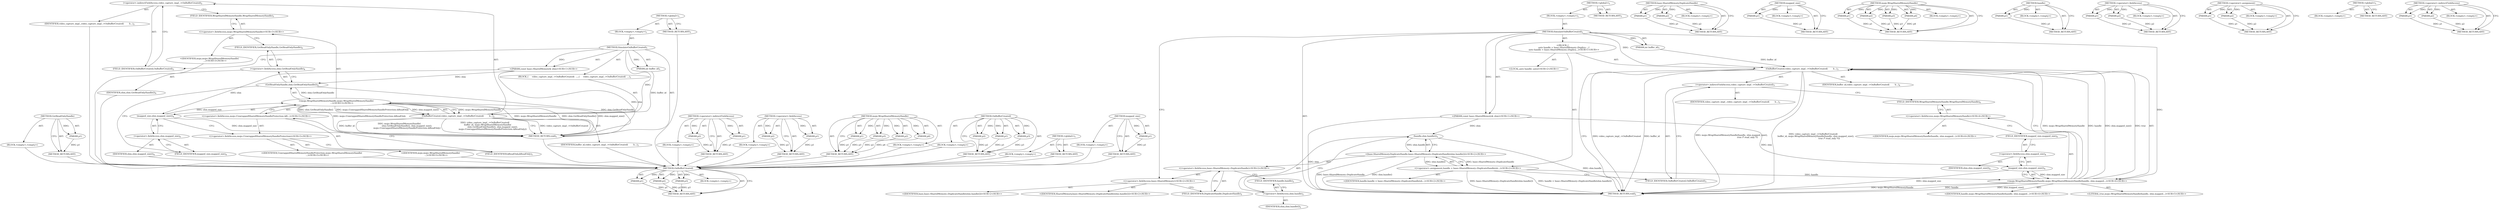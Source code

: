 digraph "mapped_size" {
vulnerable_84 [label=<(METHOD,OnBufferCreated)>];
vulnerable_85 [label=<(PARAM,p1)>];
vulnerable_86 [label=<(PARAM,p2)>];
vulnerable_87 [label=<(PARAM,p3)>];
vulnerable_88 [label=<(BLOCK,&lt;empty&gt;,&lt;empty&gt;)>];
vulnerable_89 [label=<(METHOD_RETURN,ANY)>];
vulnerable_6 [label=<(METHOD,&lt;global&gt;)<SUB>1</SUB>>];
vulnerable_7 [label=<(BLOCK,&lt;empty&gt;,&lt;empty&gt;)<SUB>1</SUB>>];
vulnerable_8 [label=<(METHOD,SimulateOnBufferCreated)<SUB>1</SUB>>];
vulnerable_9 [label=<(PARAM,int buffer_id)<SUB>1</SUB>>];
vulnerable_10 [label="<(PARAM,const base::SharedMemory&amp; shm)<SUB>1</SUB>>"];
vulnerable_11 [label="<(BLOCK,{
    auto handle = base::SharedMemory::Duplica...,{
    auto handle = base::SharedMemory::Duplica...)<SUB>1</SUB>>"];
vulnerable_12 [label="<(LOCAL,auto handle: auto)<SUB>2</SUB>>"];
vulnerable_13 [label="<(&lt;operator&gt;.assignment,handle = base::SharedMemory::DuplicateHandle(sh...)<SUB>2</SUB>>"];
vulnerable_14 [label="<(IDENTIFIER,handle,handle = base::SharedMemory::DuplicateHandle(sh...)<SUB>2</SUB>>"];
vulnerable_15 [label="<(base.SharedMemory.DuplicateHandle,base::SharedMemory::DuplicateHandle(shm.handle()))<SUB>2</SUB>>"];
vulnerable_16 [label="<(&lt;operator&gt;.fieldAccess,base::SharedMemory::DuplicateHandle)<SUB>2</SUB>>"];
vulnerable_17 [label="<(&lt;operator&gt;.fieldAccess,base::SharedMemory)<SUB>2</SUB>>"];
vulnerable_18 [label="<(IDENTIFIER,base,base::SharedMemory::DuplicateHandle(shm.handle()))<SUB>2</SUB>>"];
vulnerable_19 [label="<(IDENTIFIER,SharedMemory,base::SharedMemory::DuplicateHandle(shm.handle()))<SUB>2</SUB>>"];
vulnerable_20 [label=<(FIELD_IDENTIFIER,DuplicateHandle,DuplicateHandle)<SUB>2</SUB>>];
vulnerable_21 [label=<(handle,shm.handle())<SUB>2</SUB>>];
vulnerable_22 [label=<(&lt;operator&gt;.fieldAccess,shm.handle)<SUB>2</SUB>>];
vulnerable_23 [label=<(IDENTIFIER,shm,shm.handle())<SUB>2</SUB>>];
vulnerable_24 [label=<(FIELD_IDENTIFIER,handle,handle)<SUB>2</SUB>>];
vulnerable_25 [label=<(OnBufferCreated,video_capture_impl_-&gt;OnBufferCreated(
        b...)<SUB>3</SUB>>];
vulnerable_26 [label=<(&lt;operator&gt;.indirectFieldAccess,video_capture_impl_-&gt;OnBufferCreated)<SUB>3</SUB>>];
vulnerable_27 [label=<(IDENTIFIER,video_capture_impl_,video_capture_impl_-&gt;OnBufferCreated(
        b...)<SUB>3</SUB>>];
vulnerable_28 [label=<(FIELD_IDENTIFIER,OnBufferCreated,OnBufferCreated)<SUB>3</SUB>>];
vulnerable_29 [label=<(IDENTIFIER,buffer_id,video_capture_impl_-&gt;OnBufferCreated(
        b...)<SUB>4</SUB>>];
vulnerable_30 [label="<(mojo.WrapSharedMemoryHandle,mojo::WrapSharedMemoryHandle(handle, shm.mapped...)<SUB>4</SUB>>"];
vulnerable_31 [label="<(&lt;operator&gt;.fieldAccess,mojo::WrapSharedMemoryHandle)<SUB>4</SUB>>"];
vulnerable_32 [label="<(IDENTIFIER,mojo,mojo::WrapSharedMemoryHandle(handle, shm.mapped...)<SUB>4</SUB>>"];
vulnerable_33 [label=<(FIELD_IDENTIFIER,WrapSharedMemoryHandle,WrapSharedMemoryHandle)<SUB>4</SUB>>];
vulnerable_34 [label="<(IDENTIFIER,handle,mojo::WrapSharedMemoryHandle(handle, shm.mapped...)<SUB>4</SUB>>"];
vulnerable_35 [label=<(mapped_size,shm.mapped_size())<SUB>4</SUB>>];
vulnerable_36 [label=<(&lt;operator&gt;.fieldAccess,shm.mapped_size)<SUB>4</SUB>>];
vulnerable_37 [label=<(IDENTIFIER,shm,shm.mapped_size())<SUB>4</SUB>>];
vulnerable_38 [label=<(FIELD_IDENTIFIER,mapped_size,mapped_size)<SUB>4</SUB>>];
vulnerable_39 [label="<(LITERAL,true,mojo::WrapSharedMemoryHandle(handle, shm.mapped...)<SUB>5</SUB>>"];
vulnerable_40 [label=<(METHOD_RETURN,void)<SUB>1</SUB>>];
vulnerable_42 [label=<(METHOD_RETURN,ANY)<SUB>1</SUB>>];
vulnerable_70 [label=<(METHOD,base.SharedMemory.DuplicateHandle)>];
vulnerable_71 [label=<(PARAM,p1)>];
vulnerable_72 [label=<(PARAM,p2)>];
vulnerable_73 [label=<(BLOCK,&lt;empty&gt;,&lt;empty&gt;)>];
vulnerable_74 [label=<(METHOD_RETURN,ANY)>];
vulnerable_102 [label=<(METHOD,mapped_size)>];
vulnerable_103 [label=<(PARAM,p1)>];
vulnerable_104 [label=<(BLOCK,&lt;empty&gt;,&lt;empty&gt;)>];
vulnerable_105 [label=<(METHOD_RETURN,ANY)>];
vulnerable_95 [label=<(METHOD,mojo.WrapSharedMemoryHandle)>];
vulnerable_96 [label=<(PARAM,p1)>];
vulnerable_97 [label=<(PARAM,p2)>];
vulnerable_98 [label=<(PARAM,p3)>];
vulnerable_99 [label=<(PARAM,p4)>];
vulnerable_100 [label=<(BLOCK,&lt;empty&gt;,&lt;empty&gt;)>];
vulnerable_101 [label=<(METHOD_RETURN,ANY)>];
vulnerable_80 [label=<(METHOD,handle)>];
vulnerable_81 [label=<(PARAM,p1)>];
vulnerable_82 [label=<(BLOCK,&lt;empty&gt;,&lt;empty&gt;)>];
vulnerable_83 [label=<(METHOD_RETURN,ANY)>];
vulnerable_75 [label=<(METHOD,&lt;operator&gt;.fieldAccess)>];
vulnerable_76 [label=<(PARAM,p1)>];
vulnerable_77 [label=<(PARAM,p2)>];
vulnerable_78 [label=<(BLOCK,&lt;empty&gt;,&lt;empty&gt;)>];
vulnerable_79 [label=<(METHOD_RETURN,ANY)>];
vulnerable_65 [label=<(METHOD,&lt;operator&gt;.assignment)>];
vulnerable_66 [label=<(PARAM,p1)>];
vulnerable_67 [label=<(PARAM,p2)>];
vulnerable_68 [label=<(BLOCK,&lt;empty&gt;,&lt;empty&gt;)>];
vulnerable_69 [label=<(METHOD_RETURN,ANY)>];
vulnerable_59 [label=<(METHOD,&lt;global&gt;)<SUB>1</SUB>>];
vulnerable_60 [label=<(BLOCK,&lt;empty&gt;,&lt;empty&gt;)>];
vulnerable_61 [label=<(METHOD_RETURN,ANY)>];
vulnerable_90 [label=<(METHOD,&lt;operator&gt;.indirectFieldAccess)>];
vulnerable_91 [label=<(PARAM,p1)>];
vulnerable_92 [label=<(PARAM,p2)>];
vulnerable_93 [label=<(BLOCK,&lt;empty&gt;,&lt;empty&gt;)>];
vulnerable_94 [label=<(METHOD_RETURN,ANY)>];
fixed_80 [label=<(METHOD,GetReadOnlyHandle)>];
fixed_81 [label=<(PARAM,p1)>];
fixed_82 [label=<(BLOCK,&lt;empty&gt;,&lt;empty&gt;)>];
fixed_83 [label=<(METHOD_RETURN,ANY)>];
fixed_6 [label=<(METHOD,&lt;global&gt;)<SUB>1</SUB>>];
fixed_7 [label=<(BLOCK,&lt;empty&gt;,&lt;empty&gt;)<SUB>1</SUB>>];
fixed_8 [label=<(METHOD,SimulateOnBufferCreated)<SUB>1</SUB>>];
fixed_9 [label=<(PARAM,int buffer_id)<SUB>1</SUB>>];
fixed_10 [label="<(PARAM,const base::SharedMemory&amp; shm)<SUB>1</SUB>>"];
fixed_11 [label=<(BLOCK,{
     video_capture_impl_-&gt;OnBufferCreated(
  ...,{
     video_capture_impl_-&gt;OnBufferCreated(
  ...)<SUB>1</SUB>>];
fixed_12 [label=<(OnBufferCreated,video_capture_impl_-&gt;OnBufferCreated(
        b...)<SUB>2</SUB>>];
fixed_13 [label=<(&lt;operator&gt;.indirectFieldAccess,video_capture_impl_-&gt;OnBufferCreated)<SUB>2</SUB>>];
fixed_14 [label=<(IDENTIFIER,video_capture_impl_,video_capture_impl_-&gt;OnBufferCreated(
        b...)<SUB>2</SUB>>];
fixed_15 [label=<(FIELD_IDENTIFIER,OnBufferCreated,OnBufferCreated)<SUB>2</SUB>>];
fixed_16 [label=<(IDENTIFIER,buffer_id,video_capture_impl_-&gt;OnBufferCreated(
        b...)<SUB>3</SUB>>];
fixed_17 [label="<(mojo.WrapSharedMemoryHandle,mojo::WrapSharedMemoryHandle(
                 ...)<SUB>3</SUB>>"];
fixed_18 [label="<(&lt;operator&gt;.fieldAccess,mojo::WrapSharedMemoryHandle)<SUB>3</SUB>>"];
fixed_19 [label="<(IDENTIFIER,mojo,mojo::WrapSharedMemoryHandle(
                 ...)<SUB>3</SUB>>"];
fixed_20 [label=<(FIELD_IDENTIFIER,WrapSharedMemoryHandle,WrapSharedMemoryHandle)<SUB>3</SUB>>];
fixed_21 [label=<(GetReadOnlyHandle,shm.GetReadOnlyHandle())<SUB>4</SUB>>];
fixed_22 [label=<(&lt;operator&gt;.fieldAccess,shm.GetReadOnlyHandle)<SUB>4</SUB>>];
fixed_23 [label=<(IDENTIFIER,shm,shm.GetReadOnlyHandle())<SUB>4</SUB>>];
fixed_24 [label=<(FIELD_IDENTIFIER,GetReadOnlyHandle,GetReadOnlyHandle)<SUB>4</SUB>>];
fixed_25 [label=<(mapped_size,shm.mapped_size())<SUB>4</SUB>>];
fixed_26 [label=<(&lt;operator&gt;.fieldAccess,shm.mapped_size)<SUB>4</SUB>>];
fixed_27 [label=<(IDENTIFIER,shm,shm.mapped_size())<SUB>4</SUB>>];
fixed_28 [label=<(FIELD_IDENTIFIER,mapped_size,mapped_size)<SUB>4</SUB>>];
fixed_29 [label="<(&lt;operator&gt;.fieldAccess,mojo::UnwrappedSharedMemoryHandleProtection::kR...)<SUB>5</SUB>>"];
fixed_30 [label="<(&lt;operator&gt;.fieldAccess,mojo::UnwrappedSharedMemoryHandleProtection)<SUB>5</SUB>>"];
fixed_31 [label="<(IDENTIFIER,mojo,mojo::WrapSharedMemoryHandle(
                 ...)<SUB>5</SUB>>"];
fixed_32 [label="<(IDENTIFIER,UnwrappedSharedMemoryHandleProtection,mojo::WrapSharedMemoryHandle(
                 ...)<SUB>5</SUB>>"];
fixed_33 [label=<(FIELD_IDENTIFIER,kReadOnly,kReadOnly)<SUB>5</SUB>>];
fixed_34 [label=<(METHOD_RETURN,void)<SUB>1</SUB>>];
fixed_36 [label=<(METHOD_RETURN,ANY)<SUB>1</SUB>>];
fixed_63 [label=<(METHOD,&lt;operator&gt;.indirectFieldAccess)>];
fixed_64 [label=<(PARAM,p1)>];
fixed_65 [label=<(PARAM,p2)>];
fixed_66 [label=<(BLOCK,&lt;empty&gt;,&lt;empty&gt;)>];
fixed_67 [label=<(METHOD_RETURN,ANY)>];
fixed_75 [label=<(METHOD,&lt;operator&gt;.fieldAccess)>];
fixed_76 [label=<(PARAM,p1)>];
fixed_77 [label=<(PARAM,p2)>];
fixed_78 [label=<(BLOCK,&lt;empty&gt;,&lt;empty&gt;)>];
fixed_79 [label=<(METHOD_RETURN,ANY)>];
fixed_68 [label=<(METHOD,mojo.WrapSharedMemoryHandle)>];
fixed_69 [label=<(PARAM,p1)>];
fixed_70 [label=<(PARAM,p2)>];
fixed_71 [label=<(PARAM,p3)>];
fixed_72 [label=<(PARAM,p4)>];
fixed_73 [label=<(BLOCK,&lt;empty&gt;,&lt;empty&gt;)>];
fixed_74 [label=<(METHOD_RETURN,ANY)>];
fixed_57 [label=<(METHOD,OnBufferCreated)>];
fixed_58 [label=<(PARAM,p1)>];
fixed_59 [label=<(PARAM,p2)>];
fixed_60 [label=<(PARAM,p3)>];
fixed_61 [label=<(BLOCK,&lt;empty&gt;,&lt;empty&gt;)>];
fixed_62 [label=<(METHOD_RETURN,ANY)>];
fixed_51 [label=<(METHOD,&lt;global&gt;)<SUB>1</SUB>>];
fixed_52 [label=<(BLOCK,&lt;empty&gt;,&lt;empty&gt;)>];
fixed_53 [label=<(METHOD_RETURN,ANY)>];
fixed_84 [label=<(METHOD,mapped_size)>];
fixed_85 [label=<(PARAM,p1)>];
fixed_86 [label=<(BLOCK,&lt;empty&gt;,&lt;empty&gt;)>];
fixed_87 [label=<(METHOD_RETURN,ANY)>];
vulnerable_84 -> vulnerable_85  [key=0, label="AST: "];
vulnerable_84 -> vulnerable_85  [key=1, label="DDG: "];
vulnerable_84 -> vulnerable_88  [key=0, label="AST: "];
vulnerable_84 -> vulnerable_86  [key=0, label="AST: "];
vulnerable_84 -> vulnerable_86  [key=1, label="DDG: "];
vulnerable_84 -> vulnerable_89  [key=0, label="AST: "];
vulnerable_84 -> vulnerable_89  [key=1, label="CFG: "];
vulnerable_84 -> vulnerable_87  [key=0, label="AST: "];
vulnerable_84 -> vulnerable_87  [key=1, label="DDG: "];
vulnerable_85 -> vulnerable_89  [key=0, label="DDG: p1"];
vulnerable_86 -> vulnerable_89  [key=0, label="DDG: p2"];
vulnerable_87 -> vulnerable_89  [key=0, label="DDG: p3"];
vulnerable_6 -> vulnerable_7  [key=0, label="AST: "];
vulnerable_6 -> vulnerable_42  [key=0, label="AST: "];
vulnerable_6 -> vulnerable_42  [key=1, label="CFG: "];
vulnerable_7 -> vulnerable_8  [key=0, label="AST: "];
vulnerable_8 -> vulnerable_9  [key=0, label="AST: "];
vulnerable_8 -> vulnerable_9  [key=1, label="DDG: "];
vulnerable_8 -> vulnerable_10  [key=0, label="AST: "];
vulnerable_8 -> vulnerable_10  [key=1, label="DDG: "];
vulnerable_8 -> vulnerable_11  [key=0, label="AST: "];
vulnerable_8 -> vulnerable_40  [key=0, label="AST: "];
vulnerable_8 -> vulnerable_17  [key=0, label="CFG: "];
vulnerable_8 -> vulnerable_25  [key=0, label="DDG: "];
vulnerable_8 -> vulnerable_30  [key=0, label="DDG: "];
vulnerable_9 -> vulnerable_25  [key=0, label="DDG: buffer_id"];
vulnerable_10 -> vulnerable_40  [key=0, label="DDG: shm"];
vulnerable_10 -> vulnerable_21  [key=0, label="DDG: shm"];
vulnerable_10 -> vulnerable_35  [key=0, label="DDG: shm"];
vulnerable_11 -> vulnerable_12  [key=0, label="AST: "];
vulnerable_11 -> vulnerable_13  [key=0, label="AST: "];
vulnerable_11 -> vulnerable_25  [key=0, label="AST: "];
vulnerable_13 -> vulnerable_14  [key=0, label="AST: "];
vulnerable_13 -> vulnerable_15  [key=0, label="AST: "];
vulnerable_13 -> vulnerable_28  [key=0, label="CFG: "];
vulnerable_13 -> vulnerable_40  [key=0, label="DDG: base::SharedMemory::DuplicateHandle(shm.handle())"];
vulnerable_13 -> vulnerable_40  [key=1, label="DDG: handle = base::SharedMemory::DuplicateHandle(shm.handle())"];
vulnerable_13 -> vulnerable_30  [key=0, label="DDG: handle"];
vulnerable_15 -> vulnerable_16  [key=0, label="AST: "];
vulnerable_15 -> vulnerable_21  [key=0, label="AST: "];
vulnerable_15 -> vulnerable_13  [key=0, label="CFG: "];
vulnerable_15 -> vulnerable_13  [key=1, label="DDG: base::SharedMemory::DuplicateHandle"];
vulnerable_15 -> vulnerable_13  [key=2, label="DDG: shm.handle()"];
vulnerable_15 -> vulnerable_40  [key=0, label="DDG: base::SharedMemory::DuplicateHandle"];
vulnerable_15 -> vulnerable_40  [key=1, label="DDG: shm.handle()"];
vulnerable_16 -> vulnerable_17  [key=0, label="AST: "];
vulnerable_16 -> vulnerable_20  [key=0, label="AST: "];
vulnerable_16 -> vulnerable_24  [key=0, label="CFG: "];
vulnerable_17 -> vulnerable_18  [key=0, label="AST: "];
vulnerable_17 -> vulnerable_19  [key=0, label="AST: "];
vulnerable_17 -> vulnerable_20  [key=0, label="CFG: "];
vulnerable_20 -> vulnerable_16  [key=0, label="CFG: "];
vulnerable_21 -> vulnerable_22  [key=0, label="AST: "];
vulnerable_21 -> vulnerable_15  [key=0, label="CFG: "];
vulnerable_21 -> vulnerable_15  [key=1, label="DDG: shm.handle"];
vulnerable_21 -> vulnerable_40  [key=0, label="DDG: shm.handle"];
vulnerable_22 -> vulnerable_23  [key=0, label="AST: "];
vulnerable_22 -> vulnerable_24  [key=0, label="AST: "];
vulnerable_22 -> vulnerable_21  [key=0, label="CFG: "];
vulnerable_24 -> vulnerable_22  [key=0, label="CFG: "];
vulnerable_25 -> vulnerable_26  [key=0, label="AST: "];
vulnerable_25 -> vulnerable_29  [key=0, label="AST: "];
vulnerable_25 -> vulnerable_30  [key=0, label="AST: "];
vulnerable_25 -> vulnerable_40  [key=0, label="CFG: "];
vulnerable_25 -> vulnerable_40  [key=1, label="DDG: video_capture_impl_-&gt;OnBufferCreated"];
vulnerable_25 -> vulnerable_40  [key=2, label="DDG: buffer_id"];
vulnerable_25 -> vulnerable_40  [key=3, label="DDG: mojo::WrapSharedMemoryHandle(handle, shm.mapped_size(),
                                                true /* read_only */)"];
vulnerable_25 -> vulnerable_40  [key=4, label="DDG: video_capture_impl_-&gt;OnBufferCreated(
        buffer_id, mojo::WrapSharedMemoryHandle(handle, shm.mapped_size(),
                                                true /* read_only */))"];
vulnerable_26 -> vulnerable_27  [key=0, label="AST: "];
vulnerable_26 -> vulnerable_28  [key=0, label="AST: "];
vulnerable_26 -> vulnerable_33  [key=0, label="CFG: "];
vulnerable_28 -> vulnerable_26  [key=0, label="CFG: "];
vulnerable_30 -> vulnerable_31  [key=0, label="AST: "];
vulnerable_30 -> vulnerable_34  [key=0, label="AST: "];
vulnerable_30 -> vulnerable_35  [key=0, label="AST: "];
vulnerable_30 -> vulnerable_39  [key=0, label="AST: "];
vulnerable_30 -> vulnerable_25  [key=0, label="CFG: "];
vulnerable_30 -> vulnerable_25  [key=1, label="DDG: mojo::WrapSharedMemoryHandle"];
vulnerable_30 -> vulnerable_25  [key=2, label="DDG: handle"];
vulnerable_30 -> vulnerable_25  [key=3, label="DDG: shm.mapped_size()"];
vulnerable_30 -> vulnerable_25  [key=4, label="DDG: true"];
vulnerable_30 -> vulnerable_40  [key=0, label="DDG: mojo::WrapSharedMemoryHandle"];
vulnerable_30 -> vulnerable_40  [key=1, label="DDG: handle"];
vulnerable_30 -> vulnerable_40  [key=2, label="DDG: shm.mapped_size()"];
vulnerable_31 -> vulnerable_32  [key=0, label="AST: "];
vulnerable_31 -> vulnerable_33  [key=0, label="AST: "];
vulnerable_31 -> vulnerable_38  [key=0, label="CFG: "];
vulnerable_33 -> vulnerable_31  [key=0, label="CFG: "];
vulnerable_35 -> vulnerable_36  [key=0, label="AST: "];
vulnerable_35 -> vulnerable_30  [key=0, label="CFG: "];
vulnerable_35 -> vulnerable_30  [key=1, label="DDG: shm.mapped_size"];
vulnerable_35 -> vulnerable_40  [key=0, label="DDG: shm.mapped_size"];
vulnerable_36 -> vulnerable_37  [key=0, label="AST: "];
vulnerable_36 -> vulnerable_38  [key=0, label="AST: "];
vulnerable_36 -> vulnerable_35  [key=0, label="CFG: "];
vulnerable_38 -> vulnerable_36  [key=0, label="CFG: "];
vulnerable_70 -> vulnerable_71  [key=0, label="AST: "];
vulnerable_70 -> vulnerable_71  [key=1, label="DDG: "];
vulnerable_70 -> vulnerable_73  [key=0, label="AST: "];
vulnerable_70 -> vulnerable_72  [key=0, label="AST: "];
vulnerable_70 -> vulnerable_72  [key=1, label="DDG: "];
vulnerable_70 -> vulnerable_74  [key=0, label="AST: "];
vulnerable_70 -> vulnerable_74  [key=1, label="CFG: "];
vulnerable_71 -> vulnerable_74  [key=0, label="DDG: p1"];
vulnerable_72 -> vulnerable_74  [key=0, label="DDG: p2"];
vulnerable_102 -> vulnerable_103  [key=0, label="AST: "];
vulnerable_102 -> vulnerable_103  [key=1, label="DDG: "];
vulnerable_102 -> vulnerable_104  [key=0, label="AST: "];
vulnerable_102 -> vulnerable_105  [key=0, label="AST: "];
vulnerable_102 -> vulnerable_105  [key=1, label="CFG: "];
vulnerable_103 -> vulnerable_105  [key=0, label="DDG: p1"];
vulnerable_95 -> vulnerable_96  [key=0, label="AST: "];
vulnerable_95 -> vulnerable_96  [key=1, label="DDG: "];
vulnerable_95 -> vulnerable_100  [key=0, label="AST: "];
vulnerable_95 -> vulnerable_97  [key=0, label="AST: "];
vulnerable_95 -> vulnerable_97  [key=1, label="DDG: "];
vulnerable_95 -> vulnerable_101  [key=0, label="AST: "];
vulnerable_95 -> vulnerable_101  [key=1, label="CFG: "];
vulnerable_95 -> vulnerable_98  [key=0, label="AST: "];
vulnerable_95 -> vulnerable_98  [key=1, label="DDG: "];
vulnerable_95 -> vulnerable_99  [key=0, label="AST: "];
vulnerable_95 -> vulnerable_99  [key=1, label="DDG: "];
vulnerable_96 -> vulnerable_101  [key=0, label="DDG: p1"];
vulnerable_97 -> vulnerable_101  [key=0, label="DDG: p2"];
vulnerable_98 -> vulnerable_101  [key=0, label="DDG: p3"];
vulnerable_99 -> vulnerable_101  [key=0, label="DDG: p4"];
vulnerable_80 -> vulnerable_81  [key=0, label="AST: "];
vulnerable_80 -> vulnerable_81  [key=1, label="DDG: "];
vulnerable_80 -> vulnerable_82  [key=0, label="AST: "];
vulnerable_80 -> vulnerable_83  [key=0, label="AST: "];
vulnerable_80 -> vulnerable_83  [key=1, label="CFG: "];
vulnerable_81 -> vulnerable_83  [key=0, label="DDG: p1"];
vulnerable_75 -> vulnerable_76  [key=0, label="AST: "];
vulnerable_75 -> vulnerable_76  [key=1, label="DDG: "];
vulnerable_75 -> vulnerable_78  [key=0, label="AST: "];
vulnerable_75 -> vulnerable_77  [key=0, label="AST: "];
vulnerable_75 -> vulnerable_77  [key=1, label="DDG: "];
vulnerable_75 -> vulnerable_79  [key=0, label="AST: "];
vulnerable_75 -> vulnerable_79  [key=1, label="CFG: "];
vulnerable_76 -> vulnerable_79  [key=0, label="DDG: p1"];
vulnerable_77 -> vulnerable_79  [key=0, label="DDG: p2"];
vulnerable_65 -> vulnerable_66  [key=0, label="AST: "];
vulnerable_65 -> vulnerable_66  [key=1, label="DDG: "];
vulnerable_65 -> vulnerable_68  [key=0, label="AST: "];
vulnerable_65 -> vulnerable_67  [key=0, label="AST: "];
vulnerable_65 -> vulnerable_67  [key=1, label="DDG: "];
vulnerable_65 -> vulnerable_69  [key=0, label="AST: "];
vulnerable_65 -> vulnerable_69  [key=1, label="CFG: "];
vulnerable_66 -> vulnerable_69  [key=0, label="DDG: p1"];
vulnerable_67 -> vulnerable_69  [key=0, label="DDG: p2"];
vulnerable_59 -> vulnerable_60  [key=0, label="AST: "];
vulnerable_59 -> vulnerable_61  [key=0, label="AST: "];
vulnerable_59 -> vulnerable_61  [key=1, label="CFG: "];
vulnerable_90 -> vulnerable_91  [key=0, label="AST: "];
vulnerable_90 -> vulnerable_91  [key=1, label="DDG: "];
vulnerable_90 -> vulnerable_93  [key=0, label="AST: "];
vulnerable_90 -> vulnerable_92  [key=0, label="AST: "];
vulnerable_90 -> vulnerable_92  [key=1, label="DDG: "];
vulnerable_90 -> vulnerable_94  [key=0, label="AST: "];
vulnerable_90 -> vulnerable_94  [key=1, label="CFG: "];
vulnerable_91 -> vulnerable_94  [key=0, label="DDG: p1"];
vulnerable_92 -> vulnerable_94  [key=0, label="DDG: p2"];
fixed_80 -> fixed_81  [key=0, label="AST: "];
fixed_80 -> fixed_81  [key=1, label="DDG: "];
fixed_80 -> fixed_82  [key=0, label="AST: "];
fixed_80 -> fixed_83  [key=0, label="AST: "];
fixed_80 -> fixed_83  [key=1, label="CFG: "];
fixed_81 -> fixed_83  [key=0, label="DDG: p1"];
fixed_82 -> vulnerable_84  [key=0];
fixed_83 -> vulnerable_84  [key=0];
fixed_6 -> fixed_7  [key=0, label="AST: "];
fixed_6 -> fixed_36  [key=0, label="AST: "];
fixed_6 -> fixed_36  [key=1, label="CFG: "];
fixed_7 -> fixed_8  [key=0, label="AST: "];
fixed_8 -> fixed_9  [key=0, label="AST: "];
fixed_8 -> fixed_9  [key=1, label="DDG: "];
fixed_8 -> fixed_10  [key=0, label="AST: "];
fixed_8 -> fixed_10  [key=1, label="DDG: "];
fixed_8 -> fixed_11  [key=0, label="AST: "];
fixed_8 -> fixed_34  [key=0, label="AST: "];
fixed_8 -> fixed_15  [key=0, label="CFG: "];
fixed_8 -> fixed_12  [key=0, label="DDG: "];
fixed_9 -> fixed_12  [key=0, label="DDG: buffer_id"];
fixed_10 -> fixed_34  [key=0, label="DDG: shm"];
fixed_10 -> fixed_21  [key=0, label="DDG: shm"];
fixed_10 -> fixed_25  [key=0, label="DDG: shm"];
fixed_11 -> fixed_12  [key=0, label="AST: "];
fixed_12 -> fixed_13  [key=0, label="AST: "];
fixed_12 -> fixed_16  [key=0, label="AST: "];
fixed_12 -> fixed_17  [key=0, label="AST: "];
fixed_12 -> fixed_34  [key=0, label="CFG: "];
fixed_12 -> fixed_34  [key=1, label="DDG: video_capture_impl_-&gt;OnBufferCreated"];
fixed_12 -> fixed_34  [key=2, label="DDG: buffer_id"];
fixed_12 -> fixed_34  [key=3, label="DDG: mojo::WrapSharedMemoryHandle(
                       shm.GetReadOnlyHandle(), shm.mapped_size(),
                       mojo::UnwrappedSharedMemoryHandleProtection::kReadOnly)"];
fixed_12 -> fixed_34  [key=4, label="DDG: video_capture_impl_-&gt;OnBufferCreated(
        buffer_id, mojo::WrapSharedMemoryHandle(
                       shm.GetReadOnlyHandle(), shm.mapped_size(),
                       mojo::UnwrappedSharedMemoryHandleProtection::kReadOnly))"];
fixed_13 -> fixed_14  [key=0, label="AST: "];
fixed_13 -> fixed_15  [key=0, label="AST: "];
fixed_13 -> fixed_20  [key=0, label="CFG: "];
fixed_14 -> vulnerable_84  [key=0];
fixed_15 -> fixed_13  [key=0, label="CFG: "];
fixed_16 -> vulnerable_84  [key=0];
fixed_17 -> fixed_18  [key=0, label="AST: "];
fixed_17 -> fixed_21  [key=0, label="AST: "];
fixed_17 -> fixed_25  [key=0, label="AST: "];
fixed_17 -> fixed_29  [key=0, label="AST: "];
fixed_17 -> fixed_12  [key=0, label="CFG: "];
fixed_17 -> fixed_12  [key=1, label="DDG: mojo::WrapSharedMemoryHandle"];
fixed_17 -> fixed_12  [key=2, label="DDG: shm.GetReadOnlyHandle()"];
fixed_17 -> fixed_12  [key=3, label="DDG: shm.mapped_size()"];
fixed_17 -> fixed_12  [key=4, label="DDG: mojo::UnwrappedSharedMemoryHandleProtection::kReadOnly"];
fixed_17 -> fixed_34  [key=0, label="DDG: mojo::WrapSharedMemoryHandle"];
fixed_17 -> fixed_34  [key=1, label="DDG: shm.GetReadOnlyHandle()"];
fixed_17 -> fixed_34  [key=2, label="DDG: shm.mapped_size()"];
fixed_17 -> fixed_34  [key=3, label="DDG: mojo::UnwrappedSharedMemoryHandleProtection::kReadOnly"];
fixed_18 -> fixed_19  [key=0, label="AST: "];
fixed_18 -> fixed_20  [key=0, label="AST: "];
fixed_18 -> fixed_24  [key=0, label="CFG: "];
fixed_19 -> vulnerable_84  [key=0];
fixed_20 -> fixed_18  [key=0, label="CFG: "];
fixed_21 -> fixed_22  [key=0, label="AST: "];
fixed_21 -> fixed_28  [key=0, label="CFG: "];
fixed_21 -> fixed_34  [key=0, label="DDG: shm.GetReadOnlyHandle"];
fixed_21 -> fixed_17  [key=0, label="DDG: shm.GetReadOnlyHandle"];
fixed_22 -> fixed_23  [key=0, label="AST: "];
fixed_22 -> fixed_24  [key=0, label="AST: "];
fixed_22 -> fixed_21  [key=0, label="CFG: "];
fixed_23 -> vulnerable_84  [key=0];
fixed_24 -> fixed_22  [key=0, label="CFG: "];
fixed_25 -> fixed_26  [key=0, label="AST: "];
fixed_25 -> fixed_30  [key=0, label="CFG: "];
fixed_25 -> fixed_34  [key=0, label="DDG: shm.mapped_size"];
fixed_25 -> fixed_17  [key=0, label="DDG: shm.mapped_size"];
fixed_26 -> fixed_27  [key=0, label="AST: "];
fixed_26 -> fixed_28  [key=0, label="AST: "];
fixed_26 -> fixed_25  [key=0, label="CFG: "];
fixed_27 -> vulnerable_84  [key=0];
fixed_28 -> fixed_26  [key=0, label="CFG: "];
fixed_29 -> fixed_30  [key=0, label="AST: "];
fixed_29 -> fixed_33  [key=0, label="AST: "];
fixed_29 -> fixed_17  [key=0, label="CFG: "];
fixed_30 -> fixed_31  [key=0, label="AST: "];
fixed_30 -> fixed_32  [key=0, label="AST: "];
fixed_30 -> fixed_33  [key=0, label="CFG: "];
fixed_31 -> vulnerable_84  [key=0];
fixed_32 -> vulnerable_84  [key=0];
fixed_33 -> fixed_29  [key=0, label="CFG: "];
fixed_34 -> vulnerable_84  [key=0];
fixed_36 -> vulnerable_84  [key=0];
fixed_63 -> fixed_64  [key=0, label="AST: "];
fixed_63 -> fixed_64  [key=1, label="DDG: "];
fixed_63 -> fixed_66  [key=0, label="AST: "];
fixed_63 -> fixed_65  [key=0, label="AST: "];
fixed_63 -> fixed_65  [key=1, label="DDG: "];
fixed_63 -> fixed_67  [key=0, label="AST: "];
fixed_63 -> fixed_67  [key=1, label="CFG: "];
fixed_64 -> fixed_67  [key=0, label="DDG: p1"];
fixed_65 -> fixed_67  [key=0, label="DDG: p2"];
fixed_66 -> vulnerable_84  [key=0];
fixed_67 -> vulnerable_84  [key=0];
fixed_75 -> fixed_76  [key=0, label="AST: "];
fixed_75 -> fixed_76  [key=1, label="DDG: "];
fixed_75 -> fixed_78  [key=0, label="AST: "];
fixed_75 -> fixed_77  [key=0, label="AST: "];
fixed_75 -> fixed_77  [key=1, label="DDG: "];
fixed_75 -> fixed_79  [key=0, label="AST: "];
fixed_75 -> fixed_79  [key=1, label="CFG: "];
fixed_76 -> fixed_79  [key=0, label="DDG: p1"];
fixed_77 -> fixed_79  [key=0, label="DDG: p2"];
fixed_78 -> vulnerable_84  [key=0];
fixed_79 -> vulnerable_84  [key=0];
fixed_68 -> fixed_69  [key=0, label="AST: "];
fixed_68 -> fixed_69  [key=1, label="DDG: "];
fixed_68 -> fixed_73  [key=0, label="AST: "];
fixed_68 -> fixed_70  [key=0, label="AST: "];
fixed_68 -> fixed_70  [key=1, label="DDG: "];
fixed_68 -> fixed_74  [key=0, label="AST: "];
fixed_68 -> fixed_74  [key=1, label="CFG: "];
fixed_68 -> fixed_71  [key=0, label="AST: "];
fixed_68 -> fixed_71  [key=1, label="DDG: "];
fixed_68 -> fixed_72  [key=0, label="AST: "];
fixed_68 -> fixed_72  [key=1, label="DDG: "];
fixed_69 -> fixed_74  [key=0, label="DDG: p1"];
fixed_70 -> fixed_74  [key=0, label="DDG: p2"];
fixed_71 -> fixed_74  [key=0, label="DDG: p3"];
fixed_72 -> fixed_74  [key=0, label="DDG: p4"];
fixed_73 -> vulnerable_84  [key=0];
fixed_74 -> vulnerable_84  [key=0];
fixed_57 -> fixed_58  [key=0, label="AST: "];
fixed_57 -> fixed_58  [key=1, label="DDG: "];
fixed_57 -> fixed_61  [key=0, label="AST: "];
fixed_57 -> fixed_59  [key=0, label="AST: "];
fixed_57 -> fixed_59  [key=1, label="DDG: "];
fixed_57 -> fixed_62  [key=0, label="AST: "];
fixed_57 -> fixed_62  [key=1, label="CFG: "];
fixed_57 -> fixed_60  [key=0, label="AST: "];
fixed_57 -> fixed_60  [key=1, label="DDG: "];
fixed_58 -> fixed_62  [key=0, label="DDG: p1"];
fixed_59 -> fixed_62  [key=0, label="DDG: p2"];
fixed_60 -> fixed_62  [key=0, label="DDG: p3"];
fixed_61 -> vulnerable_84  [key=0];
fixed_62 -> vulnerable_84  [key=0];
fixed_51 -> fixed_52  [key=0, label="AST: "];
fixed_51 -> fixed_53  [key=0, label="AST: "];
fixed_51 -> fixed_53  [key=1, label="CFG: "];
fixed_52 -> vulnerable_84  [key=0];
fixed_53 -> vulnerable_84  [key=0];
fixed_84 -> fixed_85  [key=0, label="AST: "];
fixed_84 -> fixed_85  [key=1, label="DDG: "];
fixed_84 -> fixed_86  [key=0, label="AST: "];
fixed_84 -> fixed_87  [key=0, label="AST: "];
fixed_84 -> fixed_87  [key=1, label="CFG: "];
fixed_85 -> fixed_87  [key=0, label="DDG: p1"];
fixed_86 -> vulnerable_84  [key=0];
fixed_87 -> vulnerable_84  [key=0];
}
